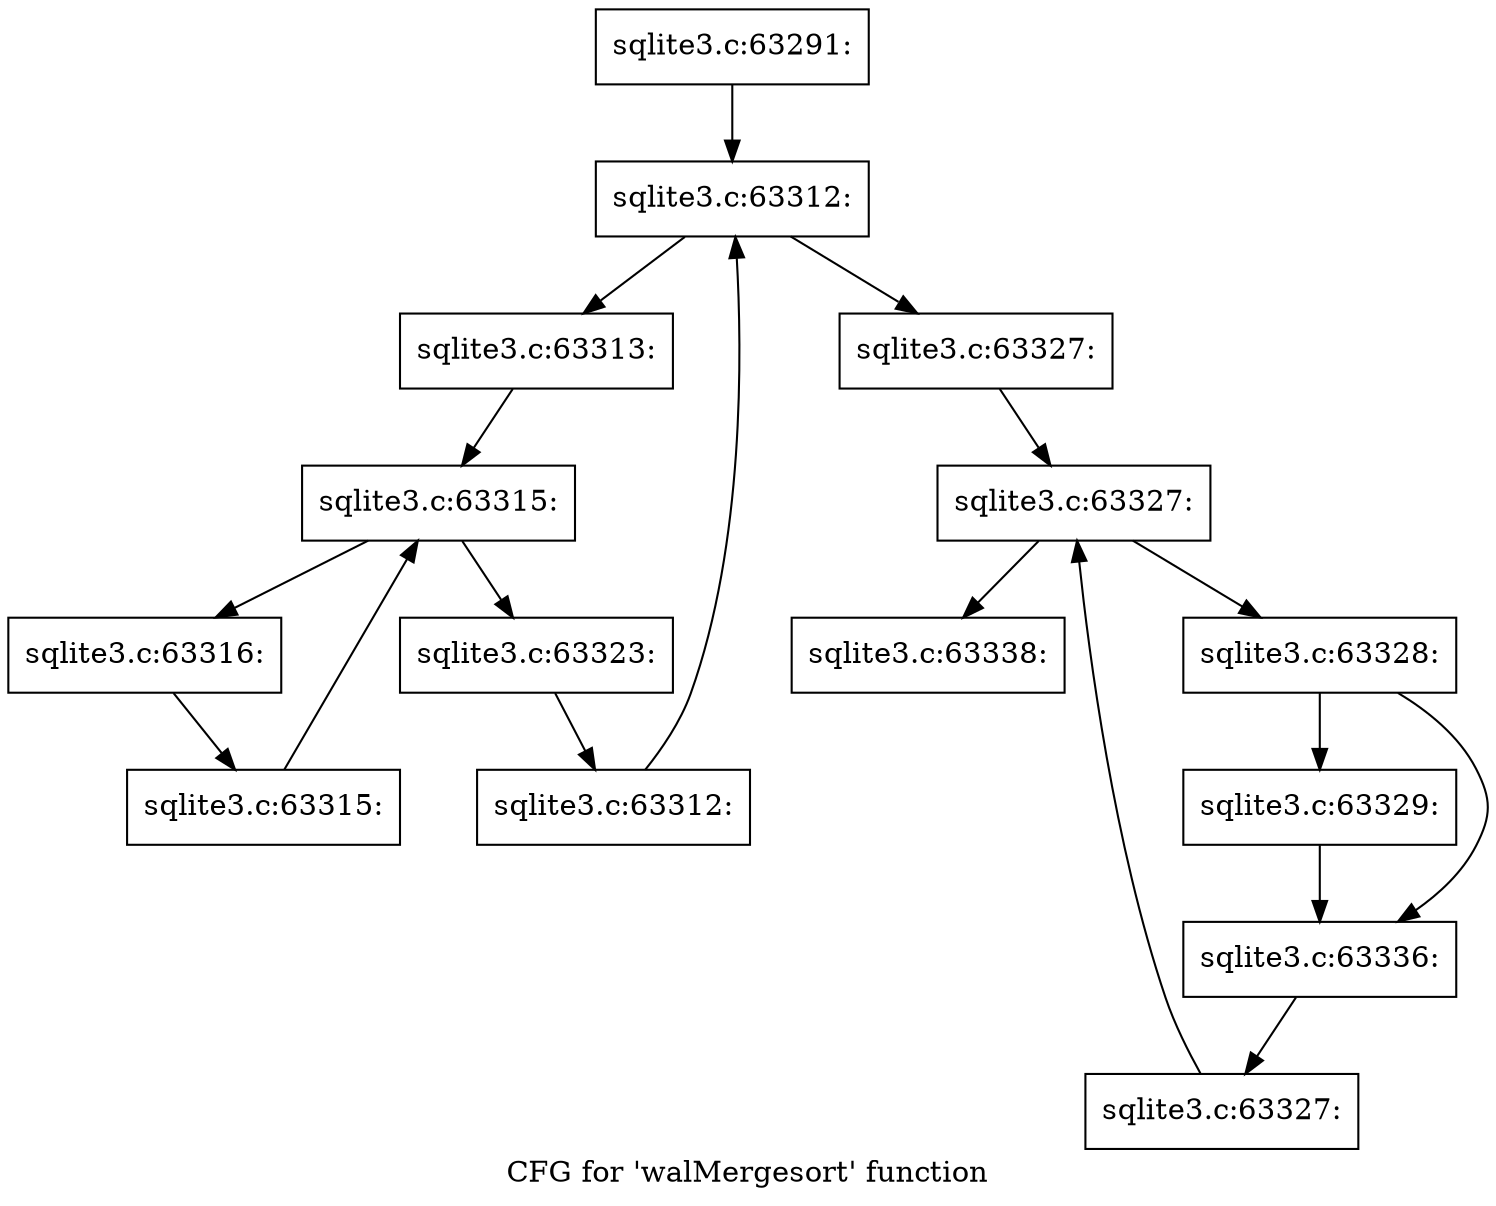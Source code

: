 digraph "CFG for 'walMergesort' function" {
	label="CFG for 'walMergesort' function";

	Node0x55c0f7691c10 [shape=record,label="{sqlite3.c:63291:}"];
	Node0x55c0f7691c10 -> Node0x55c0f76b3e20;
	Node0x55c0f76b3e20 [shape=record,label="{sqlite3.c:63312:}"];
	Node0x55c0f76b3e20 -> Node0x55c0f76b4040;
	Node0x55c0f76b3e20 -> Node0x55c0f76b2e90;
	Node0x55c0f76b4040 [shape=record,label="{sqlite3.c:63313:}"];
	Node0x55c0f76b4040 -> Node0x55c0f76b4a20;
	Node0x55c0f76b4a20 [shape=record,label="{sqlite3.c:63315:}"];
	Node0x55c0f76b4a20 -> Node0x55c0f76b4c40;
	Node0x55c0f76b4a20 -> Node0x55c0f76b4870;
	Node0x55c0f76b4c40 [shape=record,label="{sqlite3.c:63316:}"];
	Node0x55c0f76b4c40 -> Node0x55c0f76b4bb0;
	Node0x55c0f76b4bb0 [shape=record,label="{sqlite3.c:63315:}"];
	Node0x55c0f76b4bb0 -> Node0x55c0f76b4a20;
	Node0x55c0f76b4870 [shape=record,label="{sqlite3.c:63323:}"];
	Node0x55c0f76b4870 -> Node0x55c0f76b3fb0;
	Node0x55c0f76b3fb0 [shape=record,label="{sqlite3.c:63312:}"];
	Node0x55c0f76b3fb0 -> Node0x55c0f76b3e20;
	Node0x55c0f76b2e90 [shape=record,label="{sqlite3.c:63327:}"];
	Node0x55c0f76b2e90 -> Node0x55c0f76b5f30;
	Node0x55c0f76b5f30 [shape=record,label="{sqlite3.c:63327:}"];
	Node0x55c0f76b5f30 -> Node0x55c0f76b74a0;
	Node0x55c0f76b5f30 -> Node0x55c0f5910e60;
	Node0x55c0f76b74a0 [shape=record,label="{sqlite3.c:63328:}"];
	Node0x55c0f76b74a0 -> Node0x55c0f76b78b0;
	Node0x55c0f76b74a0 -> Node0x55c0f76b7900;
	Node0x55c0f76b78b0 [shape=record,label="{sqlite3.c:63329:}"];
	Node0x55c0f76b78b0 -> Node0x55c0f76b7900;
	Node0x55c0f76b7900 [shape=record,label="{sqlite3.c:63336:}"];
	Node0x55c0f76b7900 -> Node0x55c0f76b7410;
	Node0x55c0f76b7410 [shape=record,label="{sqlite3.c:63327:}"];
	Node0x55c0f76b7410 -> Node0x55c0f76b5f30;
	Node0x55c0f5910e60 [shape=record,label="{sqlite3.c:63338:}"];
}
